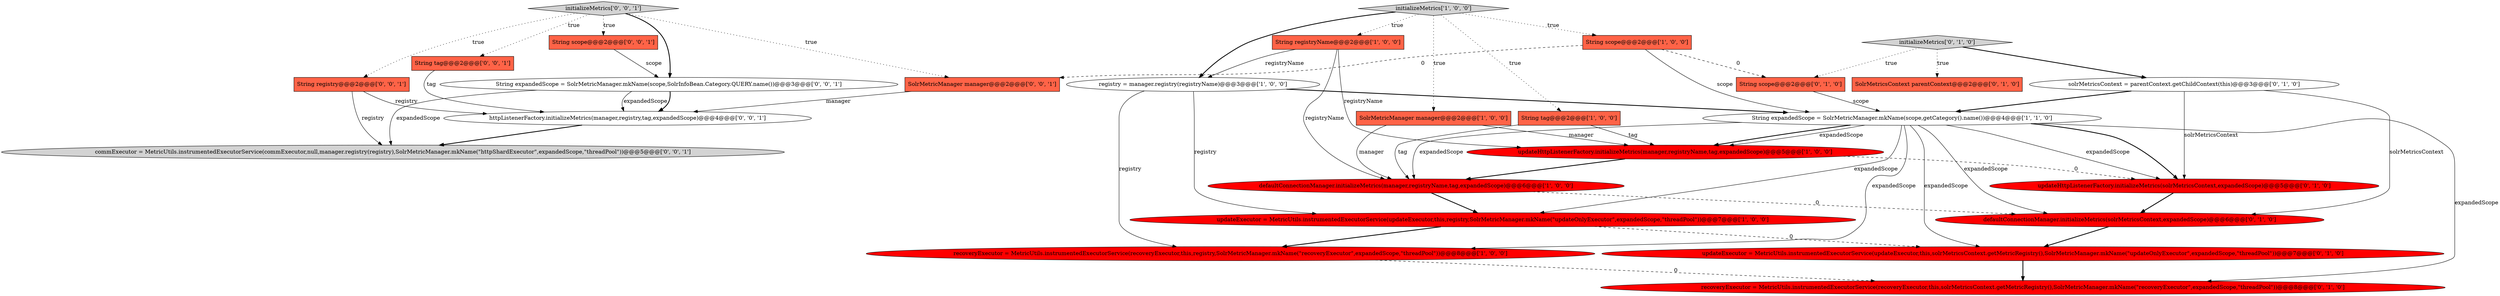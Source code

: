 digraph {
26 [style = filled, label = "initializeMetrics['0', '0', '1']", fillcolor = lightgray, shape = diamond image = "AAA0AAABBB3BBB"];
23 [style = filled, label = "httpListenerFactory.initializeMetrics(manager,registry,tag,expandedScope)@@@4@@@['0', '0', '1']", fillcolor = white, shape = ellipse image = "AAA0AAABBB3BBB"];
24 [style = filled, label = "String expandedScope = SolrMetricManager.mkName(scope,SolrInfoBean.Category.QUERY.name())@@@3@@@['0', '0', '1']", fillcolor = white, shape = ellipse image = "AAA0AAABBB3BBB"];
2 [style = filled, label = "defaultConnectionManager.initializeMetrics(manager,registryName,tag,expandedScope)@@@6@@@['1', '0', '0']", fillcolor = red, shape = ellipse image = "AAA1AAABBB1BBB"];
20 [style = filled, label = "commExecutor = MetricUtils.instrumentedExecutorService(commExecutor,null,manager.registry(registry),SolrMetricManager.mkName(\"httpShardExecutor\",expandedScope,\"threadPool\"))@@@5@@@['0', '0', '1']", fillcolor = lightgray, shape = ellipse image = "AAA0AAABBB3BBB"];
0 [style = filled, label = "initializeMetrics['1', '0', '0']", fillcolor = lightgray, shape = diamond image = "AAA0AAABBB1BBB"];
1 [style = filled, label = "updateHttpListenerFactory.initializeMetrics(manager,registryName,tag,expandedScope)@@@5@@@['1', '0', '0']", fillcolor = red, shape = ellipse image = "AAA1AAABBB1BBB"];
7 [style = filled, label = "updateExecutor = MetricUtils.instrumentedExecutorService(updateExecutor,this,registry,SolrMetricManager.mkName(\"updateOnlyExecutor\",expandedScope,\"threadPool\"))@@@7@@@['1', '0', '0']", fillcolor = red, shape = ellipse image = "AAA1AAABBB1BBB"];
9 [style = filled, label = "recoveryExecutor = MetricUtils.instrumentedExecutorService(recoveryExecutor,this,registry,SolrMetricManager.mkName(\"recoveryExecutor\",expandedScope,\"threadPool\"))@@@8@@@['1', '0', '0']", fillcolor = red, shape = ellipse image = "AAA1AAABBB1BBB"];
14 [style = filled, label = "initializeMetrics['0', '1', '0']", fillcolor = lightgray, shape = diamond image = "AAA0AAABBB2BBB"];
25 [style = filled, label = "SolrMetricManager manager@@@2@@@['0', '0', '1']", fillcolor = tomato, shape = box image = "AAA0AAABBB3BBB"];
10 [style = filled, label = "String scope@@@2@@@['1', '0', '0']", fillcolor = tomato, shape = box image = "AAA1AAABBB1BBB"];
8 [style = filled, label = "String tag@@@2@@@['1', '0', '0']", fillcolor = tomato, shape = box image = "AAA0AAABBB1BBB"];
16 [style = filled, label = "defaultConnectionManager.initializeMetrics(solrMetricsContext,expandedScope)@@@6@@@['0', '1', '0']", fillcolor = red, shape = ellipse image = "AAA1AAABBB2BBB"];
3 [style = filled, label = "String expandedScope = SolrMetricManager.mkName(scope,getCategory().name())@@@4@@@['1', '1', '0']", fillcolor = white, shape = ellipse image = "AAA0AAABBB1BBB"];
4 [style = filled, label = "SolrMetricManager manager@@@2@@@['1', '0', '0']", fillcolor = tomato, shape = box image = "AAA0AAABBB1BBB"];
18 [style = filled, label = "updateHttpListenerFactory.initializeMetrics(solrMetricsContext,expandedScope)@@@5@@@['0', '1', '0']", fillcolor = red, shape = ellipse image = "AAA1AAABBB2BBB"];
5 [style = filled, label = "String registryName@@@2@@@['1', '0', '0']", fillcolor = tomato, shape = box image = "AAA0AAABBB1BBB"];
11 [style = filled, label = "updateExecutor = MetricUtils.instrumentedExecutorService(updateExecutor,this,solrMetricsContext.getMetricRegistry(),SolrMetricManager.mkName(\"updateOnlyExecutor\",expandedScope,\"threadPool\"))@@@7@@@['0', '1', '0']", fillcolor = red, shape = ellipse image = "AAA1AAABBB2BBB"];
22 [style = filled, label = "String scope@@@2@@@['0', '0', '1']", fillcolor = tomato, shape = box image = "AAA0AAABBB3BBB"];
12 [style = filled, label = "SolrMetricsContext parentContext@@@2@@@['0', '1', '0']", fillcolor = tomato, shape = box image = "AAA0AAABBB2BBB"];
19 [style = filled, label = "String registry@@@2@@@['0', '0', '1']", fillcolor = tomato, shape = box image = "AAA0AAABBB3BBB"];
17 [style = filled, label = "solrMetricsContext = parentContext.getChildContext(this)@@@3@@@['0', '1', '0']", fillcolor = white, shape = ellipse image = "AAA0AAABBB2BBB"];
21 [style = filled, label = "String tag@@@2@@@['0', '0', '1']", fillcolor = tomato, shape = box image = "AAA0AAABBB3BBB"];
13 [style = filled, label = "String scope@@@2@@@['0', '1', '0']", fillcolor = tomato, shape = box image = "AAA1AAABBB2BBB"];
15 [style = filled, label = "recoveryExecutor = MetricUtils.instrumentedExecutorService(recoveryExecutor,this,solrMetricsContext.getMetricRegistry(),SolrMetricManager.mkName(\"recoveryExecutor\",expandedScope,\"threadPool\"))@@@8@@@['0', '1', '0']", fillcolor = red, shape = ellipse image = "AAA1AAABBB2BBB"];
6 [style = filled, label = "registry = manager.registry(registryName)@@@3@@@['1', '0', '0']", fillcolor = white, shape = ellipse image = "AAA0AAABBB1BBB"];
6->3 [style = bold, label=""];
6->9 [style = solid, label="registry"];
23->20 [style = bold, label=""];
3->15 [style = solid, label="expandedScope"];
16->11 [style = bold, label=""];
0->5 [style = dotted, label="true"];
14->12 [style = dotted, label="true"];
3->1 [style = bold, label=""];
0->10 [style = dotted, label="true"];
0->6 [style = bold, label=""];
3->16 [style = solid, label="expandedScope"];
26->25 [style = dotted, label="true"];
3->11 [style = solid, label="expandedScope"];
8->1 [style = solid, label="tag"];
0->4 [style = dotted, label="true"];
7->11 [style = dashed, label="0"];
3->1 [style = solid, label="expandedScope"];
6->7 [style = solid, label="registry"];
14->17 [style = bold, label=""];
26->19 [style = dotted, label="true"];
1->18 [style = dashed, label="0"];
26->22 [style = dotted, label="true"];
10->13 [style = dashed, label="0"];
3->2 [style = solid, label="expandedScope"];
26->24 [style = bold, label=""];
13->3 [style = solid, label="scope"];
22->24 [style = solid, label="scope"];
11->15 [style = bold, label=""];
14->13 [style = dotted, label="true"];
3->18 [style = bold, label=""];
0->8 [style = dotted, label="true"];
7->9 [style = bold, label=""];
10->3 [style = solid, label="scope"];
5->2 [style = solid, label="registryName"];
5->1 [style = solid, label="registryName"];
17->18 [style = solid, label="solrMetricsContext"];
26->21 [style = dotted, label="true"];
25->23 [style = solid, label="manager"];
2->16 [style = dashed, label="0"];
19->20 [style = solid, label="registry"];
21->23 [style = solid, label="tag"];
8->2 [style = solid, label="tag"];
3->9 [style = solid, label="expandedScope"];
17->3 [style = bold, label=""];
24->20 [style = solid, label="expandedScope"];
4->1 [style = solid, label="manager"];
24->23 [style = solid, label="expandedScope"];
1->2 [style = bold, label=""];
3->18 [style = solid, label="expandedScope"];
2->7 [style = bold, label=""];
5->6 [style = solid, label="registryName"];
10->25 [style = dashed, label="0"];
19->23 [style = solid, label="registry"];
3->7 [style = solid, label="expandedScope"];
17->16 [style = solid, label="solrMetricsContext"];
4->2 [style = solid, label="manager"];
9->15 [style = dashed, label="0"];
24->23 [style = bold, label=""];
18->16 [style = bold, label=""];
}
